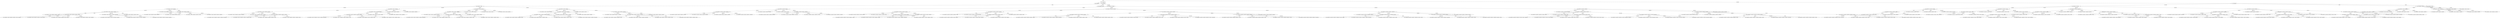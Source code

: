 // The Decision Tree
digraph {
	root
	"root->low(cha5)"
	root -> "root->low(cha5)" [label="low(cha5)"]
	"root->med(cha5)"
	root -> "root->med(cha5)" [label="med(cha5)"]
	"root->med(cha5)->4(cha3)"
	"root->med(cha5)" -> "root->med(cha5)->4(cha3)" [label="4(cha3)"]
	"root->med(cha5)->4(cha3)->high(cha0)"
	"root->med(cha5)->4(cha3)" -> "root->med(cha5)->4(cha3)->high(cha0)" [label="high(cha0)"]
	"root->med(cha5)->4(cha3)->high(cha0)->med(cha4)"
	"root->med(cha5)->4(cha3)->high(cha0)" -> "root->med(cha5)->4(cha3)->high(cha0)->med(cha4)" [label="med(cha4)"]
	"root->med(cha5)->4(cha3)->high(cha0)->med(cha4)->2(cha2)"
	"root->med(cha5)->4(cha3)->high(cha0)->med(cha4)" -> "root->med(cha5)->4(cha3)->high(cha0)->med(cha4)->2(cha2)" [label="2(cha2)"]
	"root->med(cha5)->4(cha3)->high(cha0)->med(cha4)->4(cha2)"
	"root->med(cha5)->4(cha3)->high(cha0)->med(cha4)" -> "root->med(cha5)->4(cha3)->high(cha0)->med(cha4)->4(cha2)" [label="4(cha2)"]
	"root->med(cha5)->4(cha3)->high(cha0)->med(cha4)->4(cha2)->med(cha1)"
	"root->med(cha5)->4(cha3)->high(cha0)->med(cha4)->4(cha2)" -> "root->med(cha5)->4(cha3)->high(cha0)->med(cha4)->4(cha2)->med(cha1)" [label="med(cha1)"]
	"root->med(cha5)->4(cha3)->high(cha0)->med(cha4)->4(cha2)->low(cha1)"
	"root->med(cha5)->4(cha3)->high(cha0)->med(cha4)->4(cha2)" -> "root->med(cha5)->4(cha3)->high(cha0)->med(cha4)->4(cha2)->low(cha1)" [label="low(cha1)"]
	"root->med(cha5)->4(cha3)->high(cha0)->med(cha4)->4(cha2)->high(cha1)"
	"root->med(cha5)->4(cha3)->high(cha0)->med(cha4)->4(cha2)" -> "root->med(cha5)->4(cha3)->high(cha0)->med(cha4)->4(cha2)->high(cha1)" [label="high(cha1)"]
	"root->med(cha5)->4(cha3)->high(cha0)->med(cha4)->4(cha2)->vhigh(cha1)"
	"root->med(cha5)->4(cha3)->high(cha0)->med(cha4)->4(cha2)" -> "root->med(cha5)->4(cha3)->high(cha0)->med(cha4)->4(cha2)->vhigh(cha1)" [label="vhigh(cha1)"]
	"root->med(cha5)->4(cha3)->high(cha0)->med(cha4)->5more(cha2)"
	"root->med(cha5)->4(cha3)->high(cha0)->med(cha4)" -> "root->med(cha5)->4(cha3)->high(cha0)->med(cha4)->5more(cha2)" [label="5more(cha2)"]
	"root->med(cha5)->4(cha3)->high(cha0)->med(cha4)->5more(cha2)->med(cha1)"
	"root->med(cha5)->4(cha3)->high(cha0)->med(cha4)->5more(cha2)" -> "root->med(cha5)->4(cha3)->high(cha0)->med(cha4)->5more(cha2)->med(cha1)" [label="med(cha1)"]
	"root->med(cha5)->4(cha3)->high(cha0)->med(cha4)->5more(cha2)->vhigh(cha1)"
	"root->med(cha5)->4(cha3)->high(cha0)->med(cha4)->5more(cha2)" -> "root->med(cha5)->4(cha3)->high(cha0)->med(cha4)->5more(cha2)->vhigh(cha1)" [label="vhigh(cha1)"]
	"root->med(cha5)->4(cha3)->high(cha0)->med(cha4)->5more(cha2)->high(cha1)"
	"root->med(cha5)->4(cha3)->high(cha0)->med(cha4)->5more(cha2)" -> "root->med(cha5)->4(cha3)->high(cha0)->med(cha4)->5more(cha2)->high(cha1)" [label="high(cha1)"]
	"root->med(cha5)->4(cha3)->high(cha0)->med(cha4)->3(cha2)"
	"root->med(cha5)->4(cha3)->high(cha0)->med(cha4)" -> "root->med(cha5)->4(cha3)->high(cha0)->med(cha4)->3(cha2)" [label="3(cha2)"]
	"root->med(cha5)->4(cha3)->high(cha0)->small(cha4)"
	"root->med(cha5)->4(cha3)->high(cha0)" -> "root->med(cha5)->4(cha3)->high(cha0)->small(cha4)" [label="small(cha4)"]
	"root->med(cha5)->4(cha3)->high(cha0)->big(cha4)"
	"root->med(cha5)->4(cha3)->high(cha0)" -> "root->med(cha5)->4(cha3)->high(cha0)->big(cha4)" [label="big(cha4)"]
	"root->med(cha5)->4(cha3)->high(cha0)->big(cha4)->high(cha1)"
	"root->med(cha5)->4(cha3)->high(cha0)->big(cha4)" -> "root->med(cha5)->4(cha3)->high(cha0)->big(cha4)->high(cha1)" [label="high(cha1)"]
	"root->med(cha5)->4(cha3)->high(cha0)->big(cha4)->med(cha1)"
	"root->med(cha5)->4(cha3)->high(cha0)->big(cha4)" -> "root->med(cha5)->4(cha3)->high(cha0)->big(cha4)->med(cha1)" [label="med(cha1)"]
	"root->med(cha5)->4(cha3)->high(cha0)->big(cha4)->low(cha1)"
	"root->med(cha5)->4(cha3)->high(cha0)->big(cha4)" -> "root->med(cha5)->4(cha3)->high(cha0)->big(cha4)->low(cha1)" [label="low(cha1)"]
	"root->med(cha5)->4(cha3)->high(cha0)->big(cha4)->vhigh(cha1)"
	"root->med(cha5)->4(cha3)->high(cha0)->big(cha4)" -> "root->med(cha5)->4(cha3)->high(cha0)->big(cha4)->vhigh(cha1)" [label="vhigh(cha1)"]
	"root->med(cha5)->4(cha3)->vhigh(cha0)"
	"root->med(cha5)->4(cha3)" -> "root->med(cha5)->4(cha3)->vhigh(cha0)" [label="vhigh(cha0)"]
	"root->med(cha5)->4(cha3)->vhigh(cha0)->med(cha1)"
	"root->med(cha5)->4(cha3)->vhigh(cha0)" -> "root->med(cha5)->4(cha3)->vhigh(cha0)->med(cha1)" [label="med(cha1)"]
	"root->med(cha5)->4(cha3)->vhigh(cha0)->med(cha1)->small(cha4)"
	"root->med(cha5)->4(cha3)->vhigh(cha0)->med(cha1)" -> "root->med(cha5)->4(cha3)->vhigh(cha0)->med(cha1)->small(cha4)" [label="small(cha4)"]
	"root->med(cha5)->4(cha3)->vhigh(cha0)->med(cha1)->big(cha4)"
	"root->med(cha5)->4(cha3)->vhigh(cha0)->med(cha1)" -> "root->med(cha5)->4(cha3)->vhigh(cha0)->med(cha1)->big(cha4)" [label="big(cha4)"]
	"root->med(cha5)->4(cha3)->vhigh(cha0)->med(cha1)->med(cha4)"
	"root->med(cha5)->4(cha3)->vhigh(cha0)->med(cha1)" -> "root->med(cha5)->4(cha3)->vhigh(cha0)->med(cha1)->med(cha4)" [label="med(cha4)"]
	"root->med(cha5)->4(cha3)->vhigh(cha0)->med(cha1)->med(cha4)->5more(cha2)"
	"root->med(cha5)->4(cha3)->vhigh(cha0)->med(cha1)->med(cha4)" -> "root->med(cha5)->4(cha3)->vhigh(cha0)->med(cha1)->med(cha4)->5more(cha2)" [label="5more(cha2)"]
	"root->med(cha5)->4(cha3)->vhigh(cha0)->med(cha1)->med(cha4)->4(cha2)"
	"root->med(cha5)->4(cha3)->vhigh(cha0)->med(cha1)->med(cha4)" -> "root->med(cha5)->4(cha3)->vhigh(cha0)->med(cha1)->med(cha4)->4(cha2)" [label="4(cha2)"]
	"root->med(cha5)->4(cha3)->vhigh(cha0)->med(cha1)->med(cha4)->3(cha2)"
	"root->med(cha5)->4(cha3)->vhigh(cha0)->med(cha1)->med(cha4)" -> "root->med(cha5)->4(cha3)->vhigh(cha0)->med(cha1)->med(cha4)->3(cha2)" [label="3(cha2)"]
	"root->med(cha5)->4(cha3)->vhigh(cha0)->med(cha1)->med(cha4)->2(cha2)"
	"root->med(cha5)->4(cha3)->vhigh(cha0)->med(cha1)->med(cha4)" -> "root->med(cha5)->4(cha3)->vhigh(cha0)->med(cha1)->med(cha4)->2(cha2)" [label="2(cha2)"]
	"root->med(cha5)->4(cha3)->vhigh(cha0)->low(cha1)"
	"root->med(cha5)->4(cha3)->vhigh(cha0)" -> "root->med(cha5)->4(cha3)->vhigh(cha0)->low(cha1)" [label="low(cha1)"]
	"root->med(cha5)->4(cha3)->vhigh(cha0)->low(cha1)->med(cha4)"
	"root->med(cha5)->4(cha3)->vhigh(cha0)->low(cha1)" -> "root->med(cha5)->4(cha3)->vhigh(cha0)->low(cha1)->med(cha4)" [label="med(cha4)"]
	"root->med(cha5)->4(cha3)->vhigh(cha0)->low(cha1)->med(cha4)->5more(cha2)"
	"root->med(cha5)->4(cha3)->vhigh(cha0)->low(cha1)->med(cha4)" -> "root->med(cha5)->4(cha3)->vhigh(cha0)->low(cha1)->med(cha4)->5more(cha2)" [label="5more(cha2)"]
	"root->med(cha5)->4(cha3)->vhigh(cha0)->low(cha1)->med(cha4)->4(cha2)"
	"root->med(cha5)->4(cha3)->vhigh(cha0)->low(cha1)->med(cha4)" -> "root->med(cha5)->4(cha3)->vhigh(cha0)->low(cha1)->med(cha4)->4(cha2)" [label="4(cha2)"]
	"root->med(cha5)->4(cha3)->vhigh(cha0)->low(cha1)->med(cha4)->3(cha2)"
	"root->med(cha5)->4(cha3)->vhigh(cha0)->low(cha1)->med(cha4)" -> "root->med(cha5)->4(cha3)->vhigh(cha0)->low(cha1)->med(cha4)->3(cha2)" [label="3(cha2)"]
	"root->med(cha5)->4(cha3)->vhigh(cha0)->low(cha1)->med(cha4)->2(cha2)"
	"root->med(cha5)->4(cha3)->vhigh(cha0)->low(cha1)->med(cha4)" -> "root->med(cha5)->4(cha3)->vhigh(cha0)->low(cha1)->med(cha4)->2(cha2)" [label="2(cha2)"]
	"root->med(cha5)->4(cha3)->vhigh(cha0)->low(cha1)->big(cha4)"
	"root->med(cha5)->4(cha3)->vhigh(cha0)->low(cha1)" -> "root->med(cha5)->4(cha3)->vhigh(cha0)->low(cha1)->big(cha4)" [label="big(cha4)"]
	"root->med(cha5)->4(cha3)->vhigh(cha0)->low(cha1)->small(cha4)"
	"root->med(cha5)->4(cha3)->vhigh(cha0)->low(cha1)" -> "root->med(cha5)->4(cha3)->vhigh(cha0)->low(cha1)->small(cha4)" [label="small(cha4)"]
	"root->med(cha5)->4(cha3)->vhigh(cha0)->high(cha1)"
	"root->med(cha5)->4(cha3)->vhigh(cha0)" -> "root->med(cha5)->4(cha3)->vhigh(cha0)->high(cha1)" [label="high(cha1)"]
	"root->med(cha5)->4(cha3)->vhigh(cha0)->vhigh(cha1)"
	"root->med(cha5)->4(cha3)->vhigh(cha0)" -> "root->med(cha5)->4(cha3)->vhigh(cha0)->vhigh(cha1)" [label="vhigh(cha1)"]
	"root->med(cha5)->4(cha3)->low(cha0)"
	"root->med(cha5)->4(cha3)" -> "root->med(cha5)->4(cha3)->low(cha0)" [label="low(cha0)"]
	"root->med(cha5)->4(cha3)->low(cha0)->vhigh(cha1)"
	"root->med(cha5)->4(cha3)->low(cha0)" -> "root->med(cha5)->4(cha3)->low(cha0)->vhigh(cha1)" [label="vhigh(cha1)"]
	"root->med(cha5)->4(cha3)->low(cha0)->vhigh(cha1)->small(cha4)"
	"root->med(cha5)->4(cha3)->low(cha0)->vhigh(cha1)" -> "root->med(cha5)->4(cha3)->low(cha0)->vhigh(cha1)->small(cha4)" [label="small(cha4)"]
	"root->med(cha5)->4(cha3)->low(cha0)->vhigh(cha1)->med(cha4)"
	"root->med(cha5)->4(cha3)->low(cha0)->vhigh(cha1)" -> "root->med(cha5)->4(cha3)->low(cha0)->vhigh(cha1)->med(cha4)" [label="med(cha4)"]
	"root->med(cha5)->4(cha3)->low(cha0)->vhigh(cha1)->med(cha4)->5more(cha2)"
	"root->med(cha5)->4(cha3)->low(cha0)->vhigh(cha1)->med(cha4)" -> "root->med(cha5)->4(cha3)->low(cha0)->vhigh(cha1)->med(cha4)->5more(cha2)" [label="5more(cha2)"]
	"root->med(cha5)->4(cha3)->low(cha0)->vhigh(cha1)->med(cha4)->2(cha2)"
	"root->med(cha5)->4(cha3)->low(cha0)->vhigh(cha1)->med(cha4)" -> "root->med(cha5)->4(cha3)->low(cha0)->vhigh(cha1)->med(cha4)->2(cha2)" [label="2(cha2)"]
	"root->med(cha5)->4(cha3)->low(cha0)->vhigh(cha1)->med(cha4)->4(cha2)"
	"root->med(cha5)->4(cha3)->low(cha0)->vhigh(cha1)->med(cha4)" -> "root->med(cha5)->4(cha3)->low(cha0)->vhigh(cha1)->med(cha4)->4(cha2)" [label="4(cha2)"]
	"root->med(cha5)->4(cha3)->low(cha0)->vhigh(cha1)->med(cha4)->3(cha2)"
	"root->med(cha5)->4(cha3)->low(cha0)->vhigh(cha1)->med(cha4)" -> "root->med(cha5)->4(cha3)->low(cha0)->vhigh(cha1)->med(cha4)->3(cha2)" [label="3(cha2)"]
	"root->med(cha5)->4(cha3)->low(cha0)->vhigh(cha1)->big(cha4)"
	"root->med(cha5)->4(cha3)->low(cha0)->vhigh(cha1)" -> "root->med(cha5)->4(cha3)->low(cha0)->vhigh(cha1)->big(cha4)" [label="big(cha4)"]
	"root->med(cha5)->4(cha3)->low(cha0)->high(cha1)"
	"root->med(cha5)->4(cha3)->low(cha0)" -> "root->med(cha5)->4(cha3)->low(cha0)->high(cha1)" [label="high(cha1)"]
	"root->med(cha5)->4(cha3)->low(cha0)->low(cha1)"
	"root->med(cha5)->4(cha3)->low(cha0)" -> "root->med(cha5)->4(cha3)->low(cha0)->low(cha1)" [label="low(cha1)"]
	"root->med(cha5)->4(cha3)->low(cha0)->med(cha1)"
	"root->med(cha5)->4(cha3)->low(cha0)" -> "root->med(cha5)->4(cha3)->low(cha0)->med(cha1)" [label="med(cha1)"]
	"root->med(cha5)->4(cha3)->med(cha0)"
	"root->med(cha5)->4(cha3)" -> "root->med(cha5)->4(cha3)->med(cha0)" [label="med(cha0)"]
	"root->med(cha5)->4(cha3)->med(cha0)->med(cha1)"
	"root->med(cha5)->4(cha3)->med(cha0)" -> "root->med(cha5)->4(cha3)->med(cha0)->med(cha1)" [label="med(cha1)"]
	"root->med(cha5)->4(cha3)->med(cha0)->high(cha1)"
	"root->med(cha5)->4(cha3)->med(cha0)" -> "root->med(cha5)->4(cha3)->med(cha0)->high(cha1)" [label="high(cha1)"]
	"root->med(cha5)->4(cha3)->med(cha0)->high(cha1)->med(cha4)"
	"root->med(cha5)->4(cha3)->med(cha0)->high(cha1)" -> "root->med(cha5)->4(cha3)->med(cha0)->high(cha1)->med(cha4)" [label="med(cha4)"]
	"root->med(cha5)->4(cha3)->med(cha0)->high(cha1)->med(cha4)->4(cha2)"
	"root->med(cha5)->4(cha3)->med(cha0)->high(cha1)->med(cha4)" -> "root->med(cha5)->4(cha3)->med(cha0)->high(cha1)->med(cha4)->4(cha2)" [label="4(cha2)"]
	"root->med(cha5)->4(cha3)->med(cha0)->high(cha1)->med(cha4)->2(cha2)"
	"root->med(cha5)->4(cha3)->med(cha0)->high(cha1)->med(cha4)" -> "root->med(cha5)->4(cha3)->med(cha0)->high(cha1)->med(cha4)->2(cha2)" [label="2(cha2)"]
	"root->med(cha5)->4(cha3)->med(cha0)->high(cha1)->med(cha4)->3(cha2)"
	"root->med(cha5)->4(cha3)->med(cha0)->high(cha1)->med(cha4)" -> "root->med(cha5)->4(cha3)->med(cha0)->high(cha1)->med(cha4)->3(cha2)" [label="3(cha2)"]
	"root->med(cha5)->4(cha3)->med(cha0)->high(cha1)->med(cha4)->5more(cha2)"
	"root->med(cha5)->4(cha3)->med(cha0)->high(cha1)->med(cha4)" -> "root->med(cha5)->4(cha3)->med(cha0)->high(cha1)->med(cha4)->5more(cha2)" [label="5more(cha2)"]
	"root->med(cha5)->4(cha3)->med(cha0)->high(cha1)->small(cha4)"
	"root->med(cha5)->4(cha3)->med(cha0)->high(cha1)" -> "root->med(cha5)->4(cha3)->med(cha0)->high(cha1)->small(cha4)" [label="small(cha4)"]
	"root->med(cha5)->4(cha3)->med(cha0)->high(cha1)->big(cha4)"
	"root->med(cha5)->4(cha3)->med(cha0)->high(cha1)" -> "root->med(cha5)->4(cha3)->med(cha0)->high(cha1)->big(cha4)" [label="big(cha4)"]
	"root->med(cha5)->4(cha3)->med(cha0)->low(cha1)"
	"root->med(cha5)->4(cha3)->med(cha0)" -> "root->med(cha5)->4(cha3)->med(cha0)->low(cha1)" [label="low(cha1)"]
	"root->med(cha5)->4(cha3)->med(cha0)->vhigh(cha1)"
	"root->med(cha5)->4(cha3)->med(cha0)" -> "root->med(cha5)->4(cha3)->med(cha0)->vhigh(cha1)" [label="vhigh(cha1)"]
	"root->med(cha5)->4(cha3)->med(cha0)->vhigh(cha1)->small(cha4)"
	"root->med(cha5)->4(cha3)->med(cha0)->vhigh(cha1)" -> "root->med(cha5)->4(cha3)->med(cha0)->vhigh(cha1)->small(cha4)" [label="small(cha4)"]
	"root->med(cha5)->4(cha3)->med(cha0)->vhigh(cha1)->med(cha4)"
	"root->med(cha5)->4(cha3)->med(cha0)->vhigh(cha1)" -> "root->med(cha5)->4(cha3)->med(cha0)->vhigh(cha1)->med(cha4)" [label="med(cha4)"]
	"root->med(cha5)->4(cha3)->med(cha0)->vhigh(cha1)->med(cha4)->3(cha2)"
	"root->med(cha5)->4(cha3)->med(cha0)->vhigh(cha1)->med(cha4)" -> "root->med(cha5)->4(cha3)->med(cha0)->vhigh(cha1)->med(cha4)->3(cha2)" [label="3(cha2)"]
	"root->med(cha5)->4(cha3)->med(cha0)->vhigh(cha1)->med(cha4)->5more(cha2)"
	"root->med(cha5)->4(cha3)->med(cha0)->vhigh(cha1)->med(cha4)" -> "root->med(cha5)->4(cha3)->med(cha0)->vhigh(cha1)->med(cha4)->5more(cha2)" [label="5more(cha2)"]
	"root->med(cha5)->4(cha3)->med(cha0)->vhigh(cha1)->med(cha4)->2(cha2)"
	"root->med(cha5)->4(cha3)->med(cha0)->vhigh(cha1)->med(cha4)" -> "root->med(cha5)->4(cha3)->med(cha0)->vhigh(cha1)->med(cha4)->2(cha2)" [label="2(cha2)"]
	"root->med(cha5)->4(cha3)->med(cha0)->vhigh(cha1)->med(cha4)->4(cha2)"
	"root->med(cha5)->4(cha3)->med(cha0)->vhigh(cha1)->med(cha4)" -> "root->med(cha5)->4(cha3)->med(cha0)->vhigh(cha1)->med(cha4)->4(cha2)" [label="4(cha2)"]
	"root->med(cha5)->4(cha3)->med(cha0)->vhigh(cha1)->big(cha4)"
	"root->med(cha5)->4(cha3)->med(cha0)->vhigh(cha1)" -> "root->med(cha5)->4(cha3)->med(cha0)->vhigh(cha1)->big(cha4)" [label="big(cha4)"]
	"root->med(cha5)->2(cha3)"
	"root->med(cha5)" -> "root->med(cha5)->2(cha3)" [label="2(cha3)"]
	"root->med(cha5)->more(cha3)"
	"root->med(cha5)" -> "root->med(cha5)->more(cha3)" [label="more(cha3)"]
	"root->med(cha5)->more(cha3)->big(cha4)"
	"root->med(cha5)->more(cha3)" -> "root->med(cha5)->more(cha3)->big(cha4)" [label="big(cha4)"]
	"root->med(cha5)->more(cha3)->big(cha4)->high(cha1)"
	"root->med(cha5)->more(cha3)->big(cha4)" -> "root->med(cha5)->more(cha3)->big(cha4)->high(cha1)" [label="high(cha1)"]
	"root->med(cha5)->more(cha3)->big(cha4)->high(cha1)->low(cha0)"
	"root->med(cha5)->more(cha3)->big(cha4)->high(cha1)" -> "root->med(cha5)->more(cha3)->big(cha4)->high(cha1)->low(cha0)" [label="low(cha0)"]
	"root->med(cha5)->more(cha3)->big(cha4)->high(cha1)->high(cha0)"
	"root->med(cha5)->more(cha3)->big(cha4)->high(cha1)" -> "root->med(cha5)->more(cha3)->big(cha4)->high(cha1)->high(cha0)" [label="high(cha0)"]
	"root->med(cha5)->more(cha3)->big(cha4)->high(cha1)->med(cha0)"
	"root->med(cha5)->more(cha3)->big(cha4)->high(cha1)" -> "root->med(cha5)->more(cha3)->big(cha4)->high(cha1)->med(cha0)" [label="med(cha0)"]
	"root->med(cha5)->more(cha3)->big(cha4)->high(cha1)->vhigh(cha0)"
	"root->med(cha5)->more(cha3)->big(cha4)->high(cha1)" -> "root->med(cha5)->more(cha3)->big(cha4)->high(cha1)->vhigh(cha0)" [label="vhigh(cha0)"]
	"root->med(cha5)->more(cha3)->big(cha4)->med(cha1)"
	"root->med(cha5)->more(cha3)->big(cha4)" -> "root->med(cha5)->more(cha3)->big(cha4)->med(cha1)" [label="med(cha1)"]
	"root->med(cha5)->more(cha3)->big(cha4)->low(cha1)"
	"root->med(cha5)->more(cha3)->big(cha4)" -> "root->med(cha5)->more(cha3)->big(cha4)->low(cha1)" [label="low(cha1)"]
	"root->med(cha5)->more(cha3)->big(cha4)->vhigh(cha1)"
	"root->med(cha5)->more(cha3)->big(cha4)" -> "root->med(cha5)->more(cha3)->big(cha4)->vhigh(cha1)" [label="vhigh(cha1)"]
	"root->med(cha5)->more(cha3)->big(cha4)->vhigh(cha1)->high(cha0)"
	"root->med(cha5)->more(cha3)->big(cha4)->vhigh(cha1)" -> "root->med(cha5)->more(cha3)->big(cha4)->vhigh(cha1)->high(cha0)" [label="high(cha0)"]
	"root->med(cha5)->more(cha3)->big(cha4)->vhigh(cha1)->vhigh(cha0)"
	"root->med(cha5)->more(cha3)->big(cha4)->vhigh(cha1)" -> "root->med(cha5)->more(cha3)->big(cha4)->vhigh(cha1)->vhigh(cha0)" [label="vhigh(cha0)"]
	"root->med(cha5)->more(cha3)->big(cha4)->vhigh(cha1)->low(cha0)"
	"root->med(cha5)->more(cha3)->big(cha4)->vhigh(cha1)" -> "root->med(cha5)->more(cha3)->big(cha4)->vhigh(cha1)->low(cha0)" [label="low(cha0)"]
	"root->med(cha5)->more(cha3)->big(cha4)->vhigh(cha1)->med(cha0)"
	"root->med(cha5)->more(cha3)->big(cha4)->vhigh(cha1)" -> "root->med(cha5)->more(cha3)->big(cha4)->vhigh(cha1)->med(cha0)" [label="med(cha0)"]
	"root->med(cha5)->more(cha3)->med(cha4)"
	"root->med(cha5)->more(cha3)" -> "root->med(cha5)->more(cha3)->med(cha4)" [label="med(cha4)"]
	"root->med(cha5)->more(cha3)->med(cha4)->low(cha0)"
	"root->med(cha5)->more(cha3)->med(cha4)" -> "root->med(cha5)->more(cha3)->med(cha4)->low(cha0)" [label="low(cha0)"]
	"root->med(cha5)->more(cha3)->med(cha4)->low(cha0)->med(cha1)"
	"root->med(cha5)->more(cha3)->med(cha4)->low(cha0)" -> "root->med(cha5)->more(cha3)->med(cha4)->low(cha0)->med(cha1)" [label="med(cha1)"]
	"root->med(cha5)->more(cha3)->med(cha4)->low(cha0)->low(cha1)"
	"root->med(cha5)->more(cha3)->med(cha4)->low(cha0)" -> "root->med(cha5)->more(cha3)->med(cha4)->low(cha0)->low(cha1)" [label="low(cha1)"]
	"root->med(cha5)->more(cha3)->med(cha4)->low(cha0)->high(cha1)"
	"root->med(cha5)->more(cha3)->med(cha4)->low(cha0)" -> "root->med(cha5)->more(cha3)->med(cha4)->low(cha0)->high(cha1)" [label="high(cha1)"]
	"root->med(cha5)->more(cha3)->med(cha4)->low(cha0)->vhigh(cha1)"
	"root->med(cha5)->more(cha3)->med(cha4)->low(cha0)" -> "root->med(cha5)->more(cha3)->med(cha4)->low(cha0)->vhigh(cha1)" [label="vhigh(cha1)"]
	"root->med(cha5)->more(cha3)->med(cha4)->low(cha0)->vhigh(cha1)->4(cha2)"
	"root->med(cha5)->more(cha3)->med(cha4)->low(cha0)->vhigh(cha1)" -> "root->med(cha5)->more(cha3)->med(cha4)->low(cha0)->vhigh(cha1)->4(cha2)" [label="4(cha2)"]
	"root->med(cha5)->more(cha3)->med(cha4)->low(cha0)->vhigh(cha1)->2(cha2)"
	"root->med(cha5)->more(cha3)->med(cha4)->low(cha0)->vhigh(cha1)" -> "root->med(cha5)->more(cha3)->med(cha4)->low(cha0)->vhigh(cha1)->2(cha2)" [label="2(cha2)"]
	"root->med(cha5)->more(cha3)->med(cha4)->low(cha0)->vhigh(cha1)->5more(cha2)"
	"root->med(cha5)->more(cha3)->med(cha4)->low(cha0)->vhigh(cha1)" -> "root->med(cha5)->more(cha3)->med(cha4)->low(cha0)->vhigh(cha1)->5more(cha2)" [label="5more(cha2)"]
	"root->med(cha5)->more(cha3)->med(cha4)->low(cha0)->vhigh(cha1)->3(cha2)"
	"root->med(cha5)->more(cha3)->med(cha4)->low(cha0)->vhigh(cha1)" -> "root->med(cha5)->more(cha3)->med(cha4)->low(cha0)->vhigh(cha1)->3(cha2)" [label="3(cha2)"]
	"root->med(cha5)->more(cha3)->med(cha4)->med(cha0)"
	"root->med(cha5)->more(cha3)->med(cha4)" -> "root->med(cha5)->more(cha3)->med(cha4)->med(cha0)" [label="med(cha0)"]
	"root->med(cha5)->more(cha3)->med(cha4)->med(cha0)->4(cha2)"
	"root->med(cha5)->more(cha3)->med(cha4)->med(cha0)" -> "root->med(cha5)->more(cha3)->med(cha4)->med(cha0)->4(cha2)" [label="4(cha2)"]
	"root->med(cha5)->more(cha3)->med(cha4)->med(cha0)->5more(cha2)"
	"root->med(cha5)->more(cha3)->med(cha4)->med(cha0)" -> "root->med(cha5)->more(cha3)->med(cha4)->med(cha0)->5more(cha2)" [label="5more(cha2)"]
	"root->med(cha5)->more(cha3)->med(cha4)->med(cha0)->2(cha2)"
	"root->med(cha5)->more(cha3)->med(cha4)->med(cha0)" -> "root->med(cha5)->more(cha3)->med(cha4)->med(cha0)->2(cha2)" [label="2(cha2)"]
	"root->med(cha5)->more(cha3)->med(cha4)->med(cha0)->2(cha2)->low(cha1)"
	"root->med(cha5)->more(cha3)->med(cha4)->med(cha0)->2(cha2)" -> "root->med(cha5)->more(cha3)->med(cha4)->med(cha0)->2(cha2)->low(cha1)" [label="low(cha1)"]
	"root->med(cha5)->more(cha3)->med(cha4)->med(cha0)->2(cha2)->vhigh(cha1)"
	"root->med(cha5)->more(cha3)->med(cha4)->med(cha0)->2(cha2)" -> "root->med(cha5)->more(cha3)->med(cha4)->med(cha0)->2(cha2)->vhigh(cha1)" [label="vhigh(cha1)"]
	"root->med(cha5)->more(cha3)->med(cha4)->med(cha0)->2(cha2)->high(cha1)"
	"root->med(cha5)->more(cha3)->med(cha4)->med(cha0)->2(cha2)" -> "root->med(cha5)->more(cha3)->med(cha4)->med(cha0)->2(cha2)->high(cha1)" [label="high(cha1)"]
	"root->med(cha5)->more(cha3)->med(cha4)->med(cha0)->3(cha2)"
	"root->med(cha5)->more(cha3)->med(cha4)->med(cha0)" -> "root->med(cha5)->more(cha3)->med(cha4)->med(cha0)->3(cha2)" [label="3(cha2)"]
	"root->med(cha5)->more(cha3)->med(cha4)->high(cha0)"
	"root->med(cha5)->more(cha3)->med(cha4)" -> "root->med(cha5)->more(cha3)->med(cha4)->high(cha0)" [label="high(cha0)"]
	"root->med(cha5)->more(cha3)->med(cha4)->high(cha0)->med(cha1)"
	"root->med(cha5)->more(cha3)->med(cha4)->high(cha0)" -> "root->med(cha5)->more(cha3)->med(cha4)->high(cha0)->med(cha1)" [label="med(cha1)"]
	"root->med(cha5)->more(cha3)->med(cha4)->high(cha0)->med(cha1)->2(cha2)"
	"root->med(cha5)->more(cha3)->med(cha4)->high(cha0)->med(cha1)" -> "root->med(cha5)->more(cha3)->med(cha4)->high(cha0)->med(cha1)->2(cha2)" [label="2(cha2)"]
	"root->med(cha5)->more(cha3)->med(cha4)->high(cha0)->med(cha1)->5more(cha2)"
	"root->med(cha5)->more(cha3)->med(cha4)->high(cha0)->med(cha1)" -> "root->med(cha5)->more(cha3)->med(cha4)->high(cha0)->med(cha1)->5more(cha2)" [label="5more(cha2)"]
	"root->med(cha5)->more(cha3)->med(cha4)->high(cha0)->med(cha1)->4(cha2)"
	"root->med(cha5)->more(cha3)->med(cha4)->high(cha0)->med(cha1)" -> "root->med(cha5)->more(cha3)->med(cha4)->high(cha0)->med(cha1)->4(cha2)" [label="4(cha2)"]
	"root->med(cha5)->more(cha3)->med(cha4)->high(cha0)->med(cha1)->3(cha2)"
	"root->med(cha5)->more(cha3)->med(cha4)->high(cha0)->med(cha1)" -> "root->med(cha5)->more(cha3)->med(cha4)->high(cha0)->med(cha1)->3(cha2)" [label="3(cha2)"]
	"root->med(cha5)->more(cha3)->med(cha4)->high(cha0)->low(cha1)"
	"root->med(cha5)->more(cha3)->med(cha4)->high(cha0)" -> "root->med(cha5)->more(cha3)->med(cha4)->high(cha0)->low(cha1)" [label="low(cha1)"]
	"root->med(cha5)->more(cha3)->med(cha4)->high(cha0)->low(cha1)->2(cha2)"
	"root->med(cha5)->more(cha3)->med(cha4)->high(cha0)->low(cha1)" -> "root->med(cha5)->more(cha3)->med(cha4)->high(cha0)->low(cha1)->2(cha2)" [label="2(cha2)"]
	"root->med(cha5)->more(cha3)->med(cha4)->high(cha0)->low(cha1)->4(cha2)"
	"root->med(cha5)->more(cha3)->med(cha4)->high(cha0)->low(cha1)" -> "root->med(cha5)->more(cha3)->med(cha4)->high(cha0)->low(cha1)->4(cha2)" [label="4(cha2)"]
	"root->med(cha5)->more(cha3)->med(cha4)->high(cha0)->low(cha1)->3(cha2)"
	"root->med(cha5)->more(cha3)->med(cha4)->high(cha0)->low(cha1)" -> "root->med(cha5)->more(cha3)->med(cha4)->high(cha0)->low(cha1)->3(cha2)" [label="3(cha2)"]
	"root->med(cha5)->more(cha3)->med(cha4)->high(cha0)->low(cha1)->5more(cha2)"
	"root->med(cha5)->more(cha3)->med(cha4)->high(cha0)->low(cha1)" -> "root->med(cha5)->more(cha3)->med(cha4)->high(cha0)->low(cha1)->5more(cha2)" [label="5more(cha2)"]
	"root->med(cha5)->more(cha3)->med(cha4)->high(cha0)->high(cha1)"
	"root->med(cha5)->more(cha3)->med(cha4)->high(cha0)" -> "root->med(cha5)->more(cha3)->med(cha4)->high(cha0)->high(cha1)" [label="high(cha1)"]
	"root->med(cha5)->more(cha3)->med(cha4)->high(cha0)->high(cha1)->2(cha2)"
	"root->med(cha5)->more(cha3)->med(cha4)->high(cha0)->high(cha1)" -> "root->med(cha5)->more(cha3)->med(cha4)->high(cha0)->high(cha1)->2(cha2)" [label="2(cha2)"]
	"root->med(cha5)->more(cha3)->med(cha4)->high(cha0)->high(cha1)->3(cha2)"
	"root->med(cha5)->more(cha3)->med(cha4)->high(cha0)->high(cha1)" -> "root->med(cha5)->more(cha3)->med(cha4)->high(cha0)->high(cha1)->3(cha2)" [label="3(cha2)"]
	"root->med(cha5)->more(cha3)->med(cha4)->high(cha0)->high(cha1)->4(cha2)"
	"root->med(cha5)->more(cha3)->med(cha4)->high(cha0)->high(cha1)" -> "root->med(cha5)->more(cha3)->med(cha4)->high(cha0)->high(cha1)->4(cha2)" [label="4(cha2)"]
	"root->med(cha5)->more(cha3)->med(cha4)->high(cha0)->high(cha1)->5more(cha2)"
	"root->med(cha5)->more(cha3)->med(cha4)->high(cha0)->high(cha1)" -> "root->med(cha5)->more(cha3)->med(cha4)->high(cha0)->high(cha1)->5more(cha2)" [label="5more(cha2)"]
	"root->med(cha5)->more(cha3)->med(cha4)->high(cha0)->vhigh(cha1)"
	"root->med(cha5)->more(cha3)->med(cha4)->high(cha0)" -> "root->med(cha5)->more(cha3)->med(cha4)->high(cha0)->vhigh(cha1)" [label="vhigh(cha1)"]
	"root->med(cha5)->more(cha3)->med(cha4)->vhigh(cha0)"
	"root->med(cha5)->more(cha3)->med(cha4)" -> "root->med(cha5)->more(cha3)->med(cha4)->vhigh(cha0)" [label="vhigh(cha0)"]
	"root->med(cha5)->more(cha3)->med(cha4)->vhigh(cha0)->vhigh(cha1)"
	"root->med(cha5)->more(cha3)->med(cha4)->vhigh(cha0)" -> "root->med(cha5)->more(cha3)->med(cha4)->vhigh(cha0)->vhigh(cha1)" [label="vhigh(cha1)"]
	"root->med(cha5)->more(cha3)->med(cha4)->vhigh(cha0)->low(cha1)"
	"root->med(cha5)->more(cha3)->med(cha4)->vhigh(cha0)" -> "root->med(cha5)->more(cha3)->med(cha4)->vhigh(cha0)->low(cha1)" [label="low(cha1)"]
	"root->med(cha5)->more(cha3)->med(cha4)->vhigh(cha0)->low(cha1)->3(cha2)"
	"root->med(cha5)->more(cha3)->med(cha4)->vhigh(cha0)->low(cha1)" -> "root->med(cha5)->more(cha3)->med(cha4)->vhigh(cha0)->low(cha1)->3(cha2)" [label="3(cha2)"]
	"root->med(cha5)->more(cha3)->med(cha4)->vhigh(cha0)->low(cha1)->5more(cha2)"
	"root->med(cha5)->more(cha3)->med(cha4)->vhigh(cha0)->low(cha1)" -> "root->med(cha5)->more(cha3)->med(cha4)->vhigh(cha0)->low(cha1)->5more(cha2)" [label="5more(cha2)"]
	"root->med(cha5)->more(cha3)->med(cha4)->vhigh(cha0)->low(cha1)->2(cha2)"
	"root->med(cha5)->more(cha3)->med(cha4)->vhigh(cha0)->low(cha1)" -> "root->med(cha5)->more(cha3)->med(cha4)->vhigh(cha0)->low(cha1)->2(cha2)" [label="2(cha2)"]
	"root->med(cha5)->more(cha3)->med(cha4)->vhigh(cha0)->low(cha1)->4(cha2)"
	"root->med(cha5)->more(cha3)->med(cha4)->vhigh(cha0)->low(cha1)" -> "root->med(cha5)->more(cha3)->med(cha4)->vhigh(cha0)->low(cha1)->4(cha2)" [label="4(cha2)"]
	"root->med(cha5)->more(cha3)->med(cha4)->vhigh(cha0)->med(cha1)"
	"root->med(cha5)->more(cha3)->med(cha4)->vhigh(cha0)" -> "root->med(cha5)->more(cha3)->med(cha4)->vhigh(cha0)->med(cha1)" [label="med(cha1)"]
	"root->med(cha5)->more(cha3)->med(cha4)->vhigh(cha0)->med(cha1)->5more(cha2)"
	"root->med(cha5)->more(cha3)->med(cha4)->vhigh(cha0)->med(cha1)" -> "root->med(cha5)->more(cha3)->med(cha4)->vhigh(cha0)->med(cha1)->5more(cha2)" [label="5more(cha2)"]
	"root->med(cha5)->more(cha3)->med(cha4)->vhigh(cha0)->med(cha1)->3(cha2)"
	"root->med(cha5)->more(cha3)->med(cha4)->vhigh(cha0)->med(cha1)" -> "root->med(cha5)->more(cha3)->med(cha4)->vhigh(cha0)->med(cha1)->3(cha2)" [label="3(cha2)"]
	"root->med(cha5)->more(cha3)->med(cha4)->vhigh(cha0)->med(cha1)->2(cha2)"
	"root->med(cha5)->more(cha3)->med(cha4)->vhigh(cha0)->med(cha1)" -> "root->med(cha5)->more(cha3)->med(cha4)->vhigh(cha0)->med(cha1)->2(cha2)" [label="2(cha2)"]
	"root->med(cha5)->more(cha3)->med(cha4)->vhigh(cha0)->high(cha1)"
	"root->med(cha5)->more(cha3)->med(cha4)->vhigh(cha0)" -> "root->med(cha5)->more(cha3)->med(cha4)->vhigh(cha0)->high(cha1)" [label="high(cha1)"]
	"root->med(cha5)->more(cha3)->small(cha4)"
	"root->med(cha5)->more(cha3)" -> "root->med(cha5)->more(cha3)->small(cha4)" [label="small(cha4)"]
	"root->med(cha5)->more(cha3)->small(cha4)->vhigh(cha0)"
	"root->med(cha5)->more(cha3)->small(cha4)" -> "root->med(cha5)->more(cha3)->small(cha4)->vhigh(cha0)" [label="vhigh(cha0)"]
	"root->med(cha5)->more(cha3)->small(cha4)->low(cha0)"
	"root->med(cha5)->more(cha3)->small(cha4)" -> "root->med(cha5)->more(cha3)->small(cha4)->low(cha0)" [label="low(cha0)"]
	"root->med(cha5)->more(cha3)->small(cha4)->low(cha0)->4(cha2)"
	"root->med(cha5)->more(cha3)->small(cha4)->low(cha0)" -> "root->med(cha5)->more(cha3)->small(cha4)->low(cha0)->4(cha2)" [label="4(cha2)"]
	"root->med(cha5)->more(cha3)->small(cha4)->low(cha0)->2(cha2)"
	"root->med(cha5)->more(cha3)->small(cha4)->low(cha0)" -> "root->med(cha5)->more(cha3)->small(cha4)->low(cha0)->2(cha2)" [label="2(cha2)"]
	"root->med(cha5)->more(cha3)->small(cha4)->low(cha0)->3(cha2)"
	"root->med(cha5)->more(cha3)->small(cha4)->low(cha0)" -> "root->med(cha5)->more(cha3)->small(cha4)->low(cha0)->3(cha2)" [label="3(cha2)"]
	"root->med(cha5)->more(cha3)->small(cha4)->low(cha0)->3(cha2)->vhigh(cha1)"
	"root->med(cha5)->more(cha3)->small(cha4)->low(cha0)->3(cha2)" -> "root->med(cha5)->more(cha3)->small(cha4)->low(cha0)->3(cha2)->vhigh(cha1)" [label="vhigh(cha1)"]
	"root->med(cha5)->more(cha3)->small(cha4)->low(cha0)->3(cha2)->high(cha1)"
	"root->med(cha5)->more(cha3)->small(cha4)->low(cha0)->3(cha2)" -> "root->med(cha5)->more(cha3)->small(cha4)->low(cha0)->3(cha2)->high(cha1)" [label="high(cha1)"]
	"root->med(cha5)->more(cha3)->small(cha4)->low(cha0)->3(cha2)->med(cha1)"
	"root->med(cha5)->more(cha3)->small(cha4)->low(cha0)->3(cha2)" -> "root->med(cha5)->more(cha3)->small(cha4)->low(cha0)->3(cha2)->med(cha1)" [label="med(cha1)"]
	"root->med(cha5)->more(cha3)->small(cha4)->low(cha0)->3(cha2)->low(cha1)"
	"root->med(cha5)->more(cha3)->small(cha4)->low(cha0)->3(cha2)" -> "root->med(cha5)->more(cha3)->small(cha4)->low(cha0)->3(cha2)->low(cha1)" [label="low(cha1)"]
	"root->med(cha5)->more(cha3)->small(cha4)->low(cha0)->5more(cha2)"
	"root->med(cha5)->more(cha3)->small(cha4)->low(cha0)" -> "root->med(cha5)->more(cha3)->small(cha4)->low(cha0)->5more(cha2)" [label="5more(cha2)"]
	"root->med(cha5)->more(cha3)->small(cha4)->low(cha0)->5more(cha2)->vhigh(cha1)"
	"root->med(cha5)->more(cha3)->small(cha4)->low(cha0)->5more(cha2)" -> "root->med(cha5)->more(cha3)->small(cha4)->low(cha0)->5more(cha2)->vhigh(cha1)" [label="vhigh(cha1)"]
	"root->med(cha5)->more(cha3)->small(cha4)->low(cha0)->5more(cha2)->low(cha1)"
	"root->med(cha5)->more(cha3)->small(cha4)->low(cha0)->5more(cha2)" -> "root->med(cha5)->more(cha3)->small(cha4)->low(cha0)->5more(cha2)->low(cha1)" [label="low(cha1)"]
	"root->med(cha5)->more(cha3)->small(cha4)->low(cha0)->5more(cha2)->med(cha1)"
	"root->med(cha5)->more(cha3)->small(cha4)->low(cha0)->5more(cha2)" -> "root->med(cha5)->more(cha3)->small(cha4)->low(cha0)->5more(cha2)->med(cha1)" [label="med(cha1)"]
	"root->med(cha5)->more(cha3)->small(cha4)->low(cha0)->5more(cha2)->high(cha1)"
	"root->med(cha5)->more(cha3)->small(cha4)->low(cha0)->5more(cha2)" -> "root->med(cha5)->more(cha3)->small(cha4)->low(cha0)->5more(cha2)->high(cha1)" [label="high(cha1)"]
	"root->med(cha5)->more(cha3)->small(cha4)->med(cha0)"
	"root->med(cha5)->more(cha3)->small(cha4)" -> "root->med(cha5)->more(cha3)->small(cha4)->med(cha0)" [label="med(cha0)"]
	"root->med(cha5)->more(cha3)->small(cha4)->med(cha0)->high(cha1)"
	"root->med(cha5)->more(cha3)->small(cha4)->med(cha0)" -> "root->med(cha5)->more(cha3)->small(cha4)->med(cha0)->high(cha1)" [label="high(cha1)"]
	"root->med(cha5)->more(cha3)->small(cha4)->med(cha0)->vhigh(cha1)"
	"root->med(cha5)->more(cha3)->small(cha4)->med(cha0)" -> "root->med(cha5)->more(cha3)->small(cha4)->med(cha0)->vhigh(cha1)" [label="vhigh(cha1)"]
	"root->med(cha5)->more(cha3)->small(cha4)->med(cha0)->med(cha1)"
	"root->med(cha5)->more(cha3)->small(cha4)->med(cha0)" -> "root->med(cha5)->more(cha3)->small(cha4)->med(cha0)->med(cha1)" [label="med(cha1)"]
	"root->med(cha5)->more(cha3)->small(cha4)->med(cha0)->med(cha1)->3(cha2)"
	"root->med(cha5)->more(cha3)->small(cha4)->med(cha0)->med(cha1)" -> "root->med(cha5)->more(cha3)->small(cha4)->med(cha0)->med(cha1)->3(cha2)" [label="3(cha2)"]
	"root->med(cha5)->more(cha3)->small(cha4)->med(cha0)->med(cha1)->2(cha2)"
	"root->med(cha5)->more(cha3)->small(cha4)->med(cha0)->med(cha1)" -> "root->med(cha5)->more(cha3)->small(cha4)->med(cha0)->med(cha1)->2(cha2)" [label="2(cha2)"]
	"root->med(cha5)->more(cha3)->small(cha4)->med(cha0)->med(cha1)->5more(cha2)"
	"root->med(cha5)->more(cha3)->small(cha4)->med(cha0)->med(cha1)" -> "root->med(cha5)->more(cha3)->small(cha4)->med(cha0)->med(cha1)->5more(cha2)" [label="5more(cha2)"]
	"root->med(cha5)->more(cha3)->small(cha4)->med(cha0)->med(cha1)->4(cha2)"
	"root->med(cha5)->more(cha3)->small(cha4)->med(cha0)->med(cha1)" -> "root->med(cha5)->more(cha3)->small(cha4)->med(cha0)->med(cha1)->4(cha2)" [label="4(cha2)"]
	"root->med(cha5)->more(cha3)->small(cha4)->med(cha0)->low(cha1)"
	"root->med(cha5)->more(cha3)->small(cha4)->med(cha0)" -> "root->med(cha5)->more(cha3)->small(cha4)->med(cha0)->low(cha1)" [label="low(cha1)"]
	"root->med(cha5)->more(cha3)->small(cha4)->med(cha0)->low(cha1)->5more(cha2)"
	"root->med(cha5)->more(cha3)->small(cha4)->med(cha0)->low(cha1)" -> "root->med(cha5)->more(cha3)->small(cha4)->med(cha0)->low(cha1)->5more(cha2)" [label="5more(cha2)"]
	"root->med(cha5)->more(cha3)->small(cha4)->med(cha0)->low(cha1)->3(cha2)"
	"root->med(cha5)->more(cha3)->small(cha4)->med(cha0)->low(cha1)" -> "root->med(cha5)->more(cha3)->small(cha4)->med(cha0)->low(cha1)->3(cha2)" [label="3(cha2)"]
	"root->med(cha5)->more(cha3)->small(cha4)->med(cha0)->low(cha1)->2(cha2)"
	"root->med(cha5)->more(cha3)->small(cha4)->med(cha0)->low(cha1)" -> "root->med(cha5)->more(cha3)->small(cha4)->med(cha0)->low(cha1)->2(cha2)" [label="2(cha2)"]
	"root->med(cha5)->more(cha3)->small(cha4)->med(cha0)->low(cha1)->4(cha2)"
	"root->med(cha5)->more(cha3)->small(cha4)->med(cha0)->low(cha1)" -> "root->med(cha5)->more(cha3)->small(cha4)->med(cha0)->low(cha1)->4(cha2)" [label="4(cha2)"]
	"root->med(cha5)->more(cha3)->small(cha4)->high(cha0)"
	"root->med(cha5)->more(cha3)->small(cha4)" -> "root->med(cha5)->more(cha3)->small(cha4)->high(cha0)" [label="high(cha0)"]
	"root->high(cha5)"
	root -> "root->high(cha5)" [label="high(cha5)"]
	"root->high(cha5)->more(cha3)"
	"root->high(cha5)" -> "root->high(cha5)->more(cha3)" [label="more(cha3)"]
	"root->high(cha5)->more(cha3)->med(cha0)"
	"root->high(cha5)->more(cha3)" -> "root->high(cha5)->more(cha3)->med(cha0)" [label="med(cha0)"]
	"root->high(cha5)->more(cha3)->med(cha0)->2(cha2)"
	"root->high(cha5)->more(cha3)->med(cha0)" -> "root->high(cha5)->more(cha3)->med(cha0)->2(cha2)" [label="2(cha2)"]
	"root->high(cha5)->more(cha3)->med(cha0)->2(cha2)->big(cha4)"
	"root->high(cha5)->more(cha3)->med(cha0)->2(cha2)" -> "root->high(cha5)->more(cha3)->med(cha0)->2(cha2)->big(cha4)" [label="big(cha4)"]
	"root->high(cha5)->more(cha3)->med(cha0)->2(cha2)->small(cha4)"
	"root->high(cha5)->more(cha3)->med(cha0)->2(cha2)" -> "root->high(cha5)->more(cha3)->med(cha0)->2(cha2)->small(cha4)" [label="small(cha4)"]
	"root->high(cha5)->more(cha3)->med(cha0)->2(cha2)->med(cha4)"
	"root->high(cha5)->more(cha3)->med(cha0)->2(cha2)" -> "root->high(cha5)->more(cha3)->med(cha0)->2(cha2)->med(cha4)" [label="med(cha4)"]
	"root->high(cha5)->more(cha3)->med(cha0)->4(cha2)"
	"root->high(cha5)->more(cha3)->med(cha0)" -> "root->high(cha5)->more(cha3)->med(cha0)->4(cha2)" [label="4(cha2)"]
	"root->high(cha5)->more(cha3)->med(cha0)->3(cha2)"
	"root->high(cha5)->more(cha3)->med(cha0)" -> "root->high(cha5)->more(cha3)->med(cha0)->3(cha2)" [label="3(cha2)"]
	"root->high(cha5)->more(cha3)->med(cha0)->5more(cha2)"
	"root->high(cha5)->more(cha3)->med(cha0)" -> "root->high(cha5)->more(cha3)->med(cha0)->5more(cha2)" [label="5more(cha2)"]
	"root->high(cha5)->more(cha3)->low(cha0)"
	"root->high(cha5)->more(cha3)" -> "root->high(cha5)->more(cha3)->low(cha0)" [label="low(cha0)"]
	"root->high(cha5)->more(cha3)->low(cha0)->2(cha2)"
	"root->high(cha5)->more(cha3)->low(cha0)" -> "root->high(cha5)->more(cha3)->low(cha0)->2(cha2)" [label="2(cha2)"]
	"root->high(cha5)->more(cha3)->low(cha0)->2(cha2)->small(cha4)"
	"root->high(cha5)->more(cha3)->low(cha0)->2(cha2)" -> "root->high(cha5)->more(cha3)->low(cha0)->2(cha2)->small(cha4)" [label="small(cha4)"]
	"root->high(cha5)->more(cha3)->low(cha0)->2(cha2)->med(cha4)"
	"root->high(cha5)->more(cha3)->low(cha0)->2(cha2)" -> "root->high(cha5)->more(cha3)->low(cha0)->2(cha2)->med(cha4)" [label="med(cha4)"]
	"root->high(cha5)->more(cha3)->low(cha0)->2(cha2)->big(cha4)"
	"root->high(cha5)->more(cha3)->low(cha0)->2(cha2)" -> "root->high(cha5)->more(cha3)->low(cha0)->2(cha2)->big(cha4)" [label="big(cha4)"]
	"root->high(cha5)->more(cha3)->low(cha0)->4(cha2)"
	"root->high(cha5)->more(cha3)->low(cha0)" -> "root->high(cha5)->more(cha3)->low(cha0)->4(cha2)" [label="4(cha2)"]
	"root->high(cha5)->more(cha3)->low(cha0)->3(cha2)"
	"root->high(cha5)->more(cha3)->low(cha0)" -> "root->high(cha5)->more(cha3)->low(cha0)->3(cha2)" [label="3(cha2)"]
	"root->high(cha5)->more(cha3)->low(cha0)->5more(cha2)"
	"root->high(cha5)->more(cha3)->low(cha0)" -> "root->high(cha5)->more(cha3)->low(cha0)->5more(cha2)" [label="5more(cha2)"]
	"root->high(cha5)->more(cha3)->vhigh(cha0)"
	"root->high(cha5)->more(cha3)" -> "root->high(cha5)->more(cha3)->vhigh(cha0)" [label="vhigh(cha0)"]
	"root->high(cha5)->more(cha3)->vhigh(cha0)->low(cha1)"
	"root->high(cha5)->more(cha3)->vhigh(cha0)" -> "root->high(cha5)->more(cha3)->vhigh(cha0)->low(cha1)" [label="low(cha1)"]
	"root->high(cha5)->more(cha3)->vhigh(cha0)->low(cha1)->2(cha2)"
	"root->high(cha5)->more(cha3)->vhigh(cha0)->low(cha1)" -> "root->high(cha5)->more(cha3)->vhigh(cha0)->low(cha1)->2(cha2)" [label="2(cha2)"]
	"root->high(cha5)->more(cha3)->vhigh(cha0)->low(cha1)->2(cha2)->big(cha4)"
	"root->high(cha5)->more(cha3)->vhigh(cha0)->low(cha1)->2(cha2)" -> "root->high(cha5)->more(cha3)->vhigh(cha0)->low(cha1)->2(cha2)->big(cha4)" [label="big(cha4)"]
	"root->high(cha5)->more(cha3)->vhigh(cha0)->low(cha1)->2(cha2)->med(cha4)"
	"root->high(cha5)->more(cha3)->vhigh(cha0)->low(cha1)->2(cha2)" -> "root->high(cha5)->more(cha3)->vhigh(cha0)->low(cha1)->2(cha2)->med(cha4)" [label="med(cha4)"]
	"root->high(cha5)->more(cha3)->vhigh(cha0)->low(cha1)->2(cha2)->small(cha4)"
	"root->high(cha5)->more(cha3)->vhigh(cha0)->low(cha1)->2(cha2)" -> "root->high(cha5)->more(cha3)->vhigh(cha0)->low(cha1)->2(cha2)->small(cha4)" [label="small(cha4)"]
	"root->high(cha5)->more(cha3)->vhigh(cha0)->low(cha1)->4(cha2)"
	"root->high(cha5)->more(cha3)->vhigh(cha0)->low(cha1)" -> "root->high(cha5)->more(cha3)->vhigh(cha0)->low(cha1)->4(cha2)" [label="4(cha2)"]
	"root->high(cha5)->more(cha3)->vhigh(cha0)->low(cha1)->5more(cha2)"
	"root->high(cha5)->more(cha3)->vhigh(cha0)->low(cha1)" -> "root->high(cha5)->more(cha3)->vhigh(cha0)->low(cha1)->5more(cha2)" [label="5more(cha2)"]
	"root->high(cha5)->more(cha3)->vhigh(cha0)->low(cha1)->3(cha2)"
	"root->high(cha5)->more(cha3)->vhigh(cha0)->low(cha1)" -> "root->high(cha5)->more(cha3)->vhigh(cha0)->low(cha1)->3(cha2)" [label="3(cha2)"]
	"root->high(cha5)->more(cha3)->vhigh(cha0)->vhigh(cha1)"
	"root->high(cha5)->more(cha3)->vhigh(cha0)" -> "root->high(cha5)->more(cha3)->vhigh(cha0)->vhigh(cha1)" [label="vhigh(cha1)"]
	"root->high(cha5)->more(cha3)->vhigh(cha0)->high(cha1)"
	"root->high(cha5)->more(cha3)->vhigh(cha0)" -> "root->high(cha5)->more(cha3)->vhigh(cha0)->high(cha1)" [label="high(cha1)"]
	"root->high(cha5)->more(cha3)->vhigh(cha0)->med(cha1)"
	"root->high(cha5)->more(cha3)->vhigh(cha0)" -> "root->high(cha5)->more(cha3)->vhigh(cha0)->med(cha1)" [label="med(cha1)"]
	"root->high(cha5)->more(cha3)->vhigh(cha0)->med(cha1)->3(cha2)"
	"root->high(cha5)->more(cha3)->vhigh(cha0)->med(cha1)" -> "root->high(cha5)->more(cha3)->vhigh(cha0)->med(cha1)->3(cha2)" [label="3(cha2)"]
	"root->high(cha5)->more(cha3)->vhigh(cha0)->med(cha1)->5more(cha2)"
	"root->high(cha5)->more(cha3)->vhigh(cha0)->med(cha1)" -> "root->high(cha5)->more(cha3)->vhigh(cha0)->med(cha1)->5more(cha2)" [label="5more(cha2)"]
	"root->high(cha5)->more(cha3)->vhigh(cha0)->med(cha1)->4(cha2)"
	"root->high(cha5)->more(cha3)->vhigh(cha0)->med(cha1)" -> "root->high(cha5)->more(cha3)->vhigh(cha0)->med(cha1)->4(cha2)" [label="4(cha2)"]
	"root->high(cha5)->more(cha3)->vhigh(cha0)->med(cha1)->2(cha2)"
	"root->high(cha5)->more(cha3)->vhigh(cha0)->med(cha1)" -> "root->high(cha5)->more(cha3)->vhigh(cha0)->med(cha1)->2(cha2)" [label="2(cha2)"]
	"root->high(cha5)->more(cha3)->vhigh(cha0)->med(cha1)->2(cha2)->med(cha4)"
	"root->high(cha5)->more(cha3)->vhigh(cha0)->med(cha1)->2(cha2)" -> "root->high(cha5)->more(cha3)->vhigh(cha0)->med(cha1)->2(cha2)->med(cha4)" [label="med(cha4)"]
	"root->high(cha5)->more(cha3)->vhigh(cha0)->med(cha1)->2(cha2)->small(cha4)"
	"root->high(cha5)->more(cha3)->vhigh(cha0)->med(cha1)->2(cha2)" -> "root->high(cha5)->more(cha3)->vhigh(cha0)->med(cha1)->2(cha2)->small(cha4)" [label="small(cha4)"]
	"root->high(cha5)->more(cha3)->vhigh(cha0)->med(cha1)->2(cha2)->big(cha4)"
	"root->high(cha5)->more(cha3)->vhigh(cha0)->med(cha1)->2(cha2)" -> "root->high(cha5)->more(cha3)->vhigh(cha0)->med(cha1)->2(cha2)->big(cha4)" [label="big(cha4)"]
	"root->high(cha5)->more(cha3)->high(cha0)"
	"root->high(cha5)->more(cha3)" -> "root->high(cha5)->more(cha3)->high(cha0)" [label="high(cha0)"]
	"root->high(cha5)->more(cha3)->high(cha0)->med(cha1)"
	"root->high(cha5)->more(cha3)->high(cha0)" -> "root->high(cha5)->more(cha3)->high(cha0)->med(cha1)" [label="med(cha1)"]
	"root->high(cha5)->more(cha3)->high(cha0)->med(cha1)->5more(cha2)"
	"root->high(cha5)->more(cha3)->high(cha0)->med(cha1)" -> "root->high(cha5)->more(cha3)->high(cha0)->med(cha1)->5more(cha2)" [label="5more(cha2)"]
	"root->high(cha5)->more(cha3)->high(cha0)->med(cha1)->3(cha2)"
	"root->high(cha5)->more(cha3)->high(cha0)->med(cha1)" -> "root->high(cha5)->more(cha3)->high(cha0)->med(cha1)->3(cha2)" [label="3(cha2)"]
	"root->high(cha5)->more(cha3)->high(cha0)->med(cha1)->2(cha2)"
	"root->high(cha5)->more(cha3)->high(cha0)->med(cha1)" -> "root->high(cha5)->more(cha3)->high(cha0)->med(cha1)->2(cha2)" [label="2(cha2)"]
	"root->high(cha5)->more(cha3)->high(cha0)->med(cha1)->2(cha2)->big(cha4)"
	"root->high(cha5)->more(cha3)->high(cha0)->med(cha1)->2(cha2)" -> "root->high(cha5)->more(cha3)->high(cha0)->med(cha1)->2(cha2)->big(cha4)" [label="big(cha4)"]
	"root->high(cha5)->more(cha3)->high(cha0)->med(cha1)->2(cha2)->med(cha4)"
	"root->high(cha5)->more(cha3)->high(cha0)->med(cha1)->2(cha2)" -> "root->high(cha5)->more(cha3)->high(cha0)->med(cha1)->2(cha2)->med(cha4)" [label="med(cha4)"]
	"root->high(cha5)->more(cha3)->high(cha0)->med(cha1)->2(cha2)->small(cha4)"
	"root->high(cha5)->more(cha3)->high(cha0)->med(cha1)->2(cha2)" -> "root->high(cha5)->more(cha3)->high(cha0)->med(cha1)->2(cha2)->small(cha4)" [label="small(cha4)"]
	"root->high(cha5)->more(cha3)->high(cha0)->med(cha1)->4(cha2)"
	"root->high(cha5)->more(cha3)->high(cha0)->med(cha1)" -> "root->high(cha5)->more(cha3)->high(cha0)->med(cha1)->4(cha2)" [label="4(cha2)"]
	"root->high(cha5)->more(cha3)->high(cha0)->vhigh(cha1)"
	"root->high(cha5)->more(cha3)->high(cha0)" -> "root->high(cha5)->more(cha3)->high(cha0)->vhigh(cha1)" [label="vhigh(cha1)"]
	"root->high(cha5)->more(cha3)->high(cha0)->low(cha1)"
	"root->high(cha5)->more(cha3)->high(cha0)" -> "root->high(cha5)->more(cha3)->high(cha0)->low(cha1)" [label="low(cha1)"]
	"root->high(cha5)->more(cha3)->high(cha0)->low(cha1)->4(cha2)"
	"root->high(cha5)->more(cha3)->high(cha0)->low(cha1)" -> "root->high(cha5)->more(cha3)->high(cha0)->low(cha1)->4(cha2)" [label="4(cha2)"]
	"root->high(cha5)->more(cha3)->high(cha0)->low(cha1)->2(cha2)"
	"root->high(cha5)->more(cha3)->high(cha0)->low(cha1)" -> "root->high(cha5)->more(cha3)->high(cha0)->low(cha1)->2(cha2)" [label="2(cha2)"]
	"root->high(cha5)->more(cha3)->high(cha0)->low(cha1)->2(cha2)->small(cha4)"
	"root->high(cha5)->more(cha3)->high(cha0)->low(cha1)->2(cha2)" -> "root->high(cha5)->more(cha3)->high(cha0)->low(cha1)->2(cha2)->small(cha4)" [label="small(cha4)"]
	"root->high(cha5)->more(cha3)->high(cha0)->low(cha1)->2(cha2)->big(cha4)"
	"root->high(cha5)->more(cha3)->high(cha0)->low(cha1)->2(cha2)" -> "root->high(cha5)->more(cha3)->high(cha0)->low(cha1)->2(cha2)->big(cha4)" [label="big(cha4)"]
	"root->high(cha5)->more(cha3)->high(cha0)->low(cha1)->2(cha2)->med(cha4)"
	"root->high(cha5)->more(cha3)->high(cha0)->low(cha1)->2(cha2)" -> "root->high(cha5)->more(cha3)->high(cha0)->low(cha1)->2(cha2)->med(cha4)" [label="med(cha4)"]
	"root->high(cha5)->more(cha3)->high(cha0)->low(cha1)->5more(cha2)"
	"root->high(cha5)->more(cha3)->high(cha0)->low(cha1)" -> "root->high(cha5)->more(cha3)->high(cha0)->low(cha1)->5more(cha2)" [label="5more(cha2)"]
	"root->high(cha5)->more(cha3)->high(cha0)->low(cha1)->3(cha2)"
	"root->high(cha5)->more(cha3)->high(cha0)->low(cha1)" -> "root->high(cha5)->more(cha3)->high(cha0)->low(cha1)->3(cha2)" [label="3(cha2)"]
	"root->high(cha5)->more(cha3)->high(cha0)->high(cha1)"
	"root->high(cha5)->more(cha3)->high(cha0)" -> "root->high(cha5)->more(cha3)->high(cha0)->high(cha1)" [label="high(cha1)"]
	"root->high(cha5)->more(cha3)->high(cha0)->high(cha1)->2(cha2)"
	"root->high(cha5)->more(cha3)->high(cha0)->high(cha1)" -> "root->high(cha5)->more(cha3)->high(cha0)->high(cha1)->2(cha2)" [label="2(cha2)"]
	"root->high(cha5)->more(cha3)->high(cha0)->high(cha1)->2(cha2)->small(cha4)"
	"root->high(cha5)->more(cha3)->high(cha0)->high(cha1)->2(cha2)" -> "root->high(cha5)->more(cha3)->high(cha0)->high(cha1)->2(cha2)->small(cha4)" [label="small(cha4)"]
	"root->high(cha5)->more(cha3)->high(cha0)->high(cha1)->2(cha2)->big(cha4)"
	"root->high(cha5)->more(cha3)->high(cha0)->high(cha1)->2(cha2)" -> "root->high(cha5)->more(cha3)->high(cha0)->high(cha1)->2(cha2)->big(cha4)" [label="big(cha4)"]
	"root->high(cha5)->more(cha3)->high(cha0)->high(cha1)->2(cha2)->med(cha4)"
	"root->high(cha5)->more(cha3)->high(cha0)->high(cha1)->2(cha2)" -> "root->high(cha5)->more(cha3)->high(cha0)->high(cha1)->2(cha2)->med(cha4)" [label="med(cha4)"]
	"root->high(cha5)->more(cha3)->high(cha0)->high(cha1)->3(cha2)"
	"root->high(cha5)->more(cha3)->high(cha0)->high(cha1)" -> "root->high(cha5)->more(cha3)->high(cha0)->high(cha1)->3(cha2)" [label="3(cha2)"]
	"root->high(cha5)->more(cha3)->high(cha0)->high(cha1)->5more(cha2)"
	"root->high(cha5)->more(cha3)->high(cha0)->high(cha1)" -> "root->high(cha5)->more(cha3)->high(cha0)->high(cha1)->5more(cha2)" [label="5more(cha2)"]
	"root->high(cha5)->more(cha3)->high(cha0)->high(cha1)->4(cha2)"
	"root->high(cha5)->more(cha3)->high(cha0)->high(cha1)" -> "root->high(cha5)->more(cha3)->high(cha0)->high(cha1)->4(cha2)" [label="4(cha2)"]
	"root->high(cha5)->4(cha3)"
	"root->high(cha5)" -> "root->high(cha5)->4(cha3)" [label="4(cha3)"]
	"root->high(cha5)->4(cha3)->high(cha1)"
	"root->high(cha5)->4(cha3)" -> "root->high(cha5)->4(cha3)->high(cha1)" [label="high(cha1)"]
	"root->high(cha5)->4(cha3)->high(cha1)->vhigh(cha0)"
	"root->high(cha5)->4(cha3)->high(cha1)" -> "root->high(cha5)->4(cha3)->high(cha1)->vhigh(cha0)" [label="vhigh(cha0)"]
	"root->high(cha5)->4(cha3)->high(cha1)->med(cha0)"
	"root->high(cha5)->4(cha3)->high(cha1)" -> "root->high(cha5)->4(cha3)->high(cha1)->med(cha0)" [label="med(cha0)"]
	"root->high(cha5)->4(cha3)->high(cha1)->low(cha0)"
	"root->high(cha5)->4(cha3)->high(cha1)" -> "root->high(cha5)->4(cha3)->high(cha1)->low(cha0)" [label="low(cha0)"]
	"root->high(cha5)->4(cha3)->high(cha1)->high(cha0)"
	"root->high(cha5)->4(cha3)->high(cha1)" -> "root->high(cha5)->4(cha3)->high(cha1)->high(cha0)" [label="high(cha0)"]
	"root->high(cha5)->4(cha3)->vhigh(cha1)"
	"root->high(cha5)->4(cha3)" -> "root->high(cha5)->4(cha3)->vhigh(cha1)" [label="vhigh(cha1)"]
	"root->high(cha5)->4(cha3)->vhigh(cha1)->high(cha0)"
	"root->high(cha5)->4(cha3)->vhigh(cha1)" -> "root->high(cha5)->4(cha3)->vhigh(cha1)->high(cha0)" [label="high(cha0)"]
	"root->high(cha5)->4(cha3)->vhigh(cha1)->vhigh(cha0)"
	"root->high(cha5)->4(cha3)->vhigh(cha1)" -> "root->high(cha5)->4(cha3)->vhigh(cha1)->vhigh(cha0)" [label="vhigh(cha0)"]
	"root->high(cha5)->4(cha3)->vhigh(cha1)->med(cha0)"
	"root->high(cha5)->4(cha3)->vhigh(cha1)" -> "root->high(cha5)->4(cha3)->vhigh(cha1)->med(cha0)" [label="med(cha0)"]
	"root->high(cha5)->4(cha3)->vhigh(cha1)->low(cha0)"
	"root->high(cha5)->4(cha3)->vhigh(cha1)" -> "root->high(cha5)->4(cha3)->vhigh(cha1)->low(cha0)" [label="low(cha0)"]
	"root->high(cha5)->4(cha3)->med(cha1)"
	"root->high(cha5)->4(cha3)" -> "root->high(cha5)->4(cha3)->med(cha1)" [label="med(cha1)"]
	"root->high(cha5)->4(cha3)->low(cha1)"
	"root->high(cha5)->4(cha3)" -> "root->high(cha5)->4(cha3)->low(cha1)" [label="low(cha1)"]
	"root->high(cha5)->2(cha3)"
	"root->high(cha5)" -> "root->high(cha5)->2(cha3)" [label="2(cha3)"]
}
